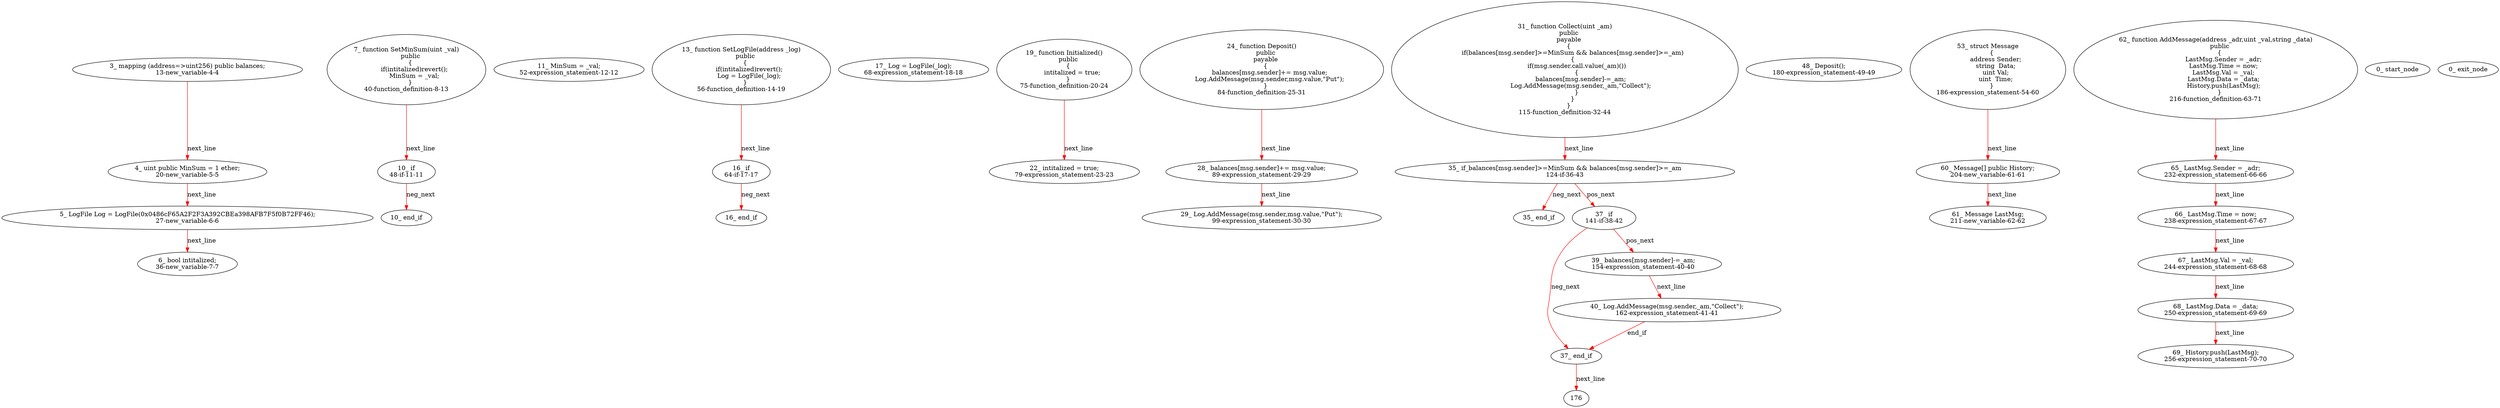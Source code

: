 digraph  {
13 [label="3_ mapping (address=>uint256) public balances;\n13-new_variable-4-4", method="", type_label=new_variable];
20 [label="4_ uint public MinSum = 1 ether;\n20-new_variable-5-5", method="", type_label=new_variable];
27 [label="5_ LogFile Log = LogFile(0x0486cF65A2F2F3A392CBEa398AFB7F5f0B72FF46);\n27-new_variable-6-6", method="", type_label=new_variable];
36 [label="6_ bool intitalized;\n36-new_variable-7-7", method="", type_label=new_variable];
40 [label="7_ function SetMinSum(uint _val)\n    public\n    {\n        if(intitalized)revert();\n        MinSum = _val;\n    }\n40-function_definition-8-13", method="SetMinSum(uint _val)", type_label=function_definition];
48 [label="10_ if\n48-if-11-11", method="SetMinSum(uint _val)", type_label=if];
306 [label="10_ end_if", method="SetMinSum(uint _val)", type_label=end_if];
52 [label="11_ MinSum = _val;\n52-expression_statement-12-12", method="SetMinSum(uint _val)", type_label=expression_statement];
56 [label="13_ function SetLogFile(address _log)\n    public\n    {\n        if(intitalized)revert();\n        Log = LogFile(_log);\n    }\n56-function_definition-14-19", method="SetLogFile(address _log)", type_label=function_definition];
64 [label="16_ if\n64-if-17-17", method="SetLogFile(address _log)", type_label=if];
322 [label="16_ end_if", method="SetLogFile(address _log)", type_label=end_if];
68 [label="17_ Log = LogFile(_log);\n68-expression_statement-18-18", method="SetLogFile(address _log)", type_label=expression_statement];
75 [label="19_ function Initialized()\n    public\n    {\n        intitalized = true;\n    }\n75-function_definition-20-24", method="Initialized()", type_label=function_definition];
79 [label="22_ intitalized = true;\n79-expression_statement-23-23", method="Initialized()", type_label=expression_statement];
84 [label="24_ function Deposit()\n    public\n    payable\n    {\n        balances[msg.sender]+= msg.value;\n        Log.AddMessage(msg.sender,msg.value,\"Put\");\n    }\n84-function_definition-25-31", method="Deposit()", type_label=function_definition];
89 [label="28_ balances[msg.sender]+= msg.value;\n89-expression_statement-29-29", method="Deposit()", type_label=expression_statement];
99 [label="29_ Log.AddMessage(msg.sender,msg.value,\"Put\");\n99-expression_statement-30-30", method="Deposit()", type_label=expression_statement];
115 [label="31_ function Collect(uint _am)\n    public\n    payable\n    {\n        if(balances[msg.sender]>=MinSum && balances[msg.sender]>=_am)\n        {\n            if(msg.sender.call.value(_am)())\n            {\n                balances[msg.sender]-=_am;\n                Log.AddMessage(msg.sender,_am,\"Collect\");\n            }\n        }\n    }\n115-function_definition-32-44", method="Collect(uint _am)", type_label=function_definition];
124 [label="35_ if_balances[msg.sender]>=MinSum && balances[msg.sender]>=_am\n124-if-36-43", method="Collect(uint _am)", type_label=if];
382 [label="35_ end_if", method="Collect(uint _am)", type_label=end_if];
141 [label="37_ if\n141-if-38-42", method="Collect(uint _am)", type_label=if];
399 [label="37_ end_if", method="Collect(uint _am)", type_label=end_if];
154 [label="39_ balances[msg.sender]-=_am;\n154-expression_statement-40-40", method="Collect(uint _am)", type_label=expression_statement];
162 [label="40_ Log.AddMessage(msg.sender,_am,\"Collect\");\n162-expression_statement-41-41", method="Collect(uint _am)", type_label=expression_statement];
180 [label="48_ Deposit();\n180-expression_statement-49-49", method="", type_label=expression_statement];
186 [label="53_ struct Message\n    {\n        address Sender;\n        string  Data;\n        uint Val;\n        uint  Time;\n    }\n186-expression_statement-54-60", method="Message()", type_label=expression_statement];
204 [label="60_ Message[] public History;\n204-new_variable-61-61", method="", type_label=new_variable];
211 [label="61_ Message LastMsg;\n211-new_variable-62-62", method="", type_label=new_variable];
216 [label="62_ function AddMessage(address _adr,uint _val,string _data)\n    public\n    {\n        LastMsg.Sender = _adr;\n        LastMsg.Time = now;\n        LastMsg.Val = _val;\n        LastMsg.Data = _data;\n        History.push(LastMsg);\n    }\n216-function_definition-63-71", method="AddMessage(address _adr,uint _val,string _data)", type_label=function_definition];
232 [label="65_ LastMsg.Sender = _adr;\n232-expression_statement-66-66", method="AddMessage(address _adr,uint _val,string _data)", type_label=expression_statement];
238 [label="66_ LastMsg.Time = now;\n238-expression_statement-67-67", method="AddMessage(address _adr,uint _val,string _data)", type_label=expression_statement];
244 [label="67_ LastMsg.Val = _val;\n244-expression_statement-68-68", method="AddMessage(address _adr,uint _val,string _data)", type_label=expression_statement];
250 [label="68_ LastMsg.Data = _data;\n250-expression_statement-69-69", method="AddMessage(address _adr,uint _val,string _data)", type_label=expression_statement];
256 [label="69_ History.push(LastMsg);\n256-expression_statement-70-70", method="AddMessage(address _adr,uint _val,string _data)", type_label=expression_statement];
1 [label="0_ start_node", method="", type_label=start];
2 [label="0_ exit_node", method="", type_label=exit];
176;
13 -> 20  [color=red, controlflow_type=next_line, edge_type=CFG_edge, key=0, label=next_line];
20 -> 27  [color=red, controlflow_type=next_line, edge_type=CFG_edge, key=0, label=next_line];
27 -> 36  [color=red, controlflow_type=next_line, edge_type=CFG_edge, key=0, label=next_line];
40 -> 48  [color=red, controlflow_type=next_line, edge_type=CFG_edge, key=0, label=next_line];
48 -> 306  [color=red, controlflow_type=neg_next, edge_type=CFG_edge, key=0, label=neg_next];
56 -> 64  [color=red, controlflow_type=next_line, edge_type=CFG_edge, key=0, label=next_line];
64 -> 322  [color=red, controlflow_type=neg_next, edge_type=CFG_edge, key=0, label=neg_next];
75 -> 79  [color=red, controlflow_type=next_line, edge_type=CFG_edge, key=0, label=next_line];
84 -> 89  [color=red, controlflow_type=next_line, edge_type=CFG_edge, key=0, label=next_line];
89 -> 99  [color=red, controlflow_type=next_line, edge_type=CFG_edge, key=0, label=next_line];
115 -> 124  [color=red, controlflow_type=next_line, edge_type=CFG_edge, key=0, label=next_line];
124 -> 141  [color=red, controlflow_type=pos_next, edge_type=CFG_edge, key=0, label=pos_next];
124 -> 382  [color=red, controlflow_type=neg_next, edge_type=CFG_edge, key=0, label=neg_next];
141 -> 154  [color=red, controlflow_type=pos_next, edge_type=CFG_edge, key=0, label=pos_next];
141 -> 399  [color=red, controlflow_type=neg_next, edge_type=CFG_edge, key=0, label=neg_next];
399 -> 176  [color=red, controlflow_type=next_line, edge_type=CFG_edge, key=0, label=next_line];
154 -> 162  [color=red, controlflow_type=next_line, edge_type=CFG_edge, key=0, label=next_line];
162 -> 399  [color=red, controlflow_type=end_if, edge_type=CFG_edge, key=0, label=end_if];
186 -> 204  [color=red, controlflow_type=next_line, edge_type=CFG_edge, key=0, label=next_line];
204 -> 211  [color=red, controlflow_type=next_line, edge_type=CFG_edge, key=0, label=next_line];
216 -> 232  [color=red, controlflow_type=next_line, edge_type=CFG_edge, key=0, label=next_line];
232 -> 238  [color=red, controlflow_type=next_line, edge_type=CFG_edge, key=0, label=next_line];
238 -> 244  [color=red, controlflow_type=next_line, edge_type=CFG_edge, key=0, label=next_line];
244 -> 250  [color=red, controlflow_type=next_line, edge_type=CFG_edge, key=0, label=next_line];
250 -> 256  [color=red, controlflow_type=next_line, edge_type=CFG_edge, key=0, label=next_line];
}
